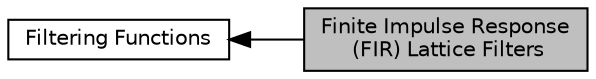 digraph "Finite Impulse Response (FIR) Lattice Filters"
{
  edge [fontname="Helvetica",fontsize="10",labelfontname="Helvetica",labelfontsize="10"];
  node [fontname="Helvetica",fontsize="10",shape=box];
  rankdir=LR;
  Node2 [label="Filtering Functions",height=0.2,width=0.4,color="black", fillcolor="white", style="filled",URL="$group__group_filters.html",tooltip=" "];
  Node1 [label="Finite Impulse Response\l (FIR) Lattice Filters",height=0.2,width=0.4,color="black", fillcolor="grey75", style="filled", fontcolor="black",tooltip=" "];
  Node2->Node1 [shape=plaintext, dir="back", style="solid"];
}
